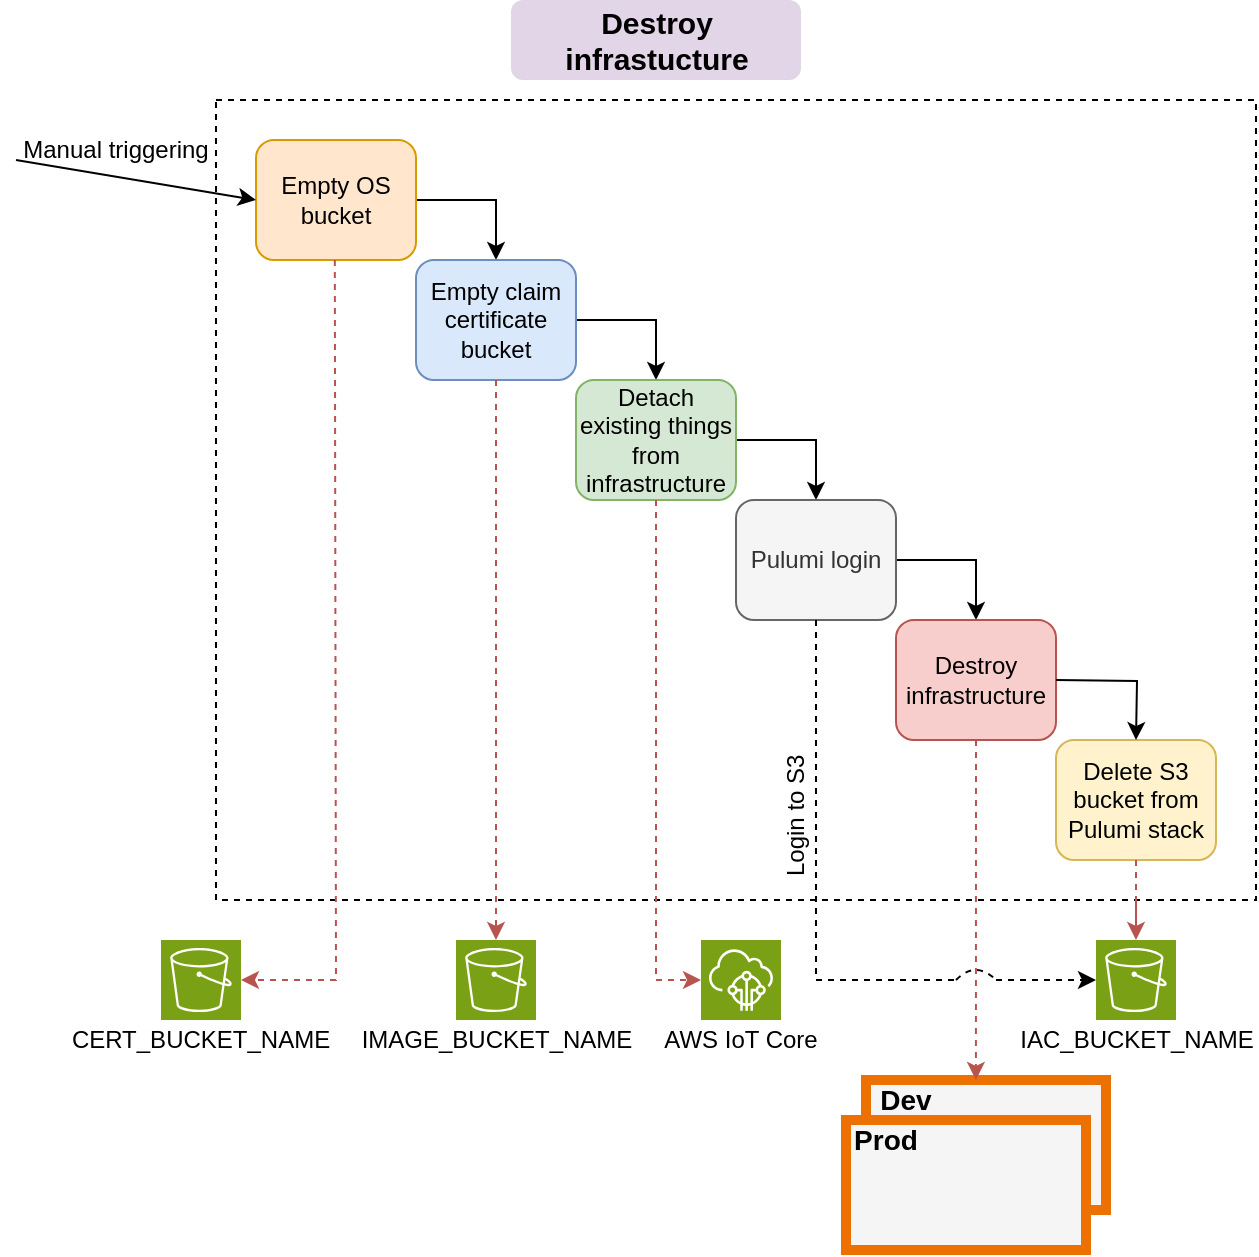 <mxfile version="22.0.2" type="device">
  <diagram id="RoFN31DEDuAoprLHtcjy" name="Page-1">
    <mxGraphModel dx="714" dy="418" grid="1" gridSize="10" guides="1" tooltips="1" connect="1" arrows="1" fold="1" page="0" pageScale="1" pageWidth="827" pageHeight="1169" math="0" shadow="0">
      <root>
        <mxCell id="0" />
        <mxCell id="1" parent="0" />
        <mxCell id="3Ych9QoQo4VoyjM5WHYG-4" value="" style="rounded=0;whiteSpace=wrap;html=1;fillColor=none;dashed=1;" parent="1" vertex="1">
          <mxGeometry x="140" y="210" width="520" height="400" as="geometry" />
        </mxCell>
        <mxCell id="NrXn7nHfLIqUMkxgtaWz-15" value="" style="edgeStyle=orthogonalEdgeStyle;rounded=0;orthogonalLoop=1;jettySize=auto;html=1;entryX=0.5;entryY=0;entryDx=0;entryDy=0;exitX=1;exitY=0.5;exitDx=0;exitDy=0;" parent="1" source="NrXn7nHfLIqUMkxgtaWz-2" target="NrXn7nHfLIqUMkxgtaWz-3" edge="1">
          <mxGeometry relative="1" as="geometry" />
        </mxCell>
        <mxCell id="NrXn7nHfLIqUMkxgtaWz-2" value="Empty OS bucket" style="rounded=1;whiteSpace=wrap;html=1;glass=0;fillColor=#ffe6cc;strokeColor=#d79b00;" parent="1" vertex="1">
          <mxGeometry x="160" y="230" width="80" height="60" as="geometry" />
        </mxCell>
        <mxCell id="NrXn7nHfLIqUMkxgtaWz-16" value="" style="edgeStyle=orthogonalEdgeStyle;rounded=0;orthogonalLoop=1;jettySize=auto;html=1;entryX=0.5;entryY=0;entryDx=0;entryDy=0;exitX=1;exitY=0.5;exitDx=0;exitDy=0;" parent="1" source="NrXn7nHfLIqUMkxgtaWz-3" target="NrXn7nHfLIqUMkxgtaWz-4" edge="1">
          <mxGeometry relative="1" as="geometry" />
        </mxCell>
        <mxCell id="NrXn7nHfLIqUMkxgtaWz-3" value="Empty claim certificate bucket" style="rounded=1;whiteSpace=wrap;html=1;fillColor=#dae8fc;strokeColor=#6c8ebf;" parent="1" vertex="1">
          <mxGeometry x="240" y="290" width="80" height="60" as="geometry" />
        </mxCell>
        <mxCell id="NrXn7nHfLIqUMkxgtaWz-17" value="" style="edgeStyle=orthogonalEdgeStyle;rounded=0;orthogonalLoop=1;jettySize=auto;html=1;entryX=0.5;entryY=0;entryDx=0;entryDy=0;exitX=1;exitY=0.5;exitDx=0;exitDy=0;" parent="1" source="NrXn7nHfLIqUMkxgtaWz-4" target="nbG1lQdYn0GSf7l4aML5-1" edge="1">
          <mxGeometry relative="1" as="geometry">
            <mxPoint x="400" y="440" as="targetPoint" />
          </mxGeometry>
        </mxCell>
        <mxCell id="NrXn7nHfLIqUMkxgtaWz-4" value="Detach existing things from infrastructure" style="rounded=1;whiteSpace=wrap;html=1;fillColor=#d5e8d4;strokeColor=#82b366;" parent="1" vertex="1">
          <mxGeometry x="320" y="350" width="80" height="60" as="geometry" />
        </mxCell>
        <mxCell id="3Ych9QoQo4VoyjM5WHYG-3" value="" style="edgeStyle=orthogonalEdgeStyle;rounded=0;orthogonalLoop=1;jettySize=auto;html=1;exitX=1;exitY=0.5;exitDx=0;exitDy=0;entryX=0.5;entryY=0;entryDx=0;entryDy=0;" parent="1" source="nbG1lQdYn0GSf7l4aML5-1" target="NrXn7nHfLIqUMkxgtaWz-7" edge="1">
          <mxGeometry relative="1" as="geometry" />
        </mxCell>
        <mxCell id="NrXn7nHfLIqUMkxgtaWz-7" value="Destroy infrastructure" style="rounded=1;whiteSpace=wrap;html=1;shadow=0;glass=0;sketch=0;fillColor=#f8cecc;strokeColor=#b85450;" parent="1" vertex="1">
          <mxGeometry x="480" y="470" width="80" height="60" as="geometry" />
        </mxCell>
        <mxCell id="3Ych9QoQo4VoyjM5WHYG-5" value="Destroy infrastucture" style="text;html=1;fillColor=#e1d5e7;align=center;verticalAlign=middle;whiteSpace=wrap;rounded=1;dashed=1;fontStyle=1;fontSize=15;strokeColor=none;gradientColor=none;gradientDirection=south;" parent="1" vertex="1">
          <mxGeometry x="287.5" y="160" width="145" height="40" as="geometry" />
        </mxCell>
        <mxCell id="nbG1lQdYn0GSf7l4aML5-1" value="Pulumi login" style="rounded=1;whiteSpace=wrap;html=1;fillColor=#f5f5f5;strokeColor=#666666;fontColor=#333333;" parent="1" vertex="1">
          <mxGeometry x="400" y="410" width="80" height="60" as="geometry" />
        </mxCell>
        <mxCell id="DsLAnTrM9-Dr5WAAFjHc-1" value="" style="endArrow=classic;html=1;rounded=0;entryX=0;entryY=0.5;entryDx=0;entryDy=0;" parent="1" target="NrXn7nHfLIqUMkxgtaWz-2" edge="1">
          <mxGeometry width="50" height="50" relative="1" as="geometry">
            <mxPoint x="40" y="240" as="sourcePoint" />
            <mxPoint x="420" y="310" as="targetPoint" />
          </mxGeometry>
        </mxCell>
        <mxCell id="DsLAnTrM9-Dr5WAAFjHc-2" value="Manual triggering" style="text;html=1;strokeColor=none;fillColor=none;align=center;verticalAlign=middle;whiteSpace=wrap;rounded=0;" parent="1" vertex="1">
          <mxGeometry x="40" y="220" width="100" height="30" as="geometry" />
        </mxCell>
        <mxCell id="5Am2gnvH7Y_rCSVh9jk8-1" value="" style="rounded=0;whiteSpace=wrap;html=1;fillColor=#f5f5f5;fontColor=#333333;strokeColor=#ED7100;strokeWidth=5;" parent="1" vertex="1">
          <mxGeometry x="465" y="700" width="120" height="65" as="geometry" />
        </mxCell>
        <mxCell id="5Am2gnvH7Y_rCSVh9jk8-2" value="" style="rounded=0;whiteSpace=wrap;html=1;fillColor=#f5f5f5;fontColor=#333333;strokeColor=#ED7100;strokeWidth=5;" parent="1" vertex="1">
          <mxGeometry x="455" y="720" width="120" height="65" as="geometry" />
        </mxCell>
        <mxCell id="5Am2gnvH7Y_rCSVh9jk8-3" value="Prod" style="text;html=1;strokeColor=none;fillColor=none;align=center;verticalAlign=middle;whiteSpace=wrap;rounded=0;fontSize=14;fontStyle=1;fontColor=#000000;" parent="1" vertex="1">
          <mxGeometry x="455" y="720" width="40" height="20" as="geometry" />
        </mxCell>
        <mxCell id="5Am2gnvH7Y_rCSVh9jk8-4" value="Dev" style="text;html=1;strokeColor=none;fillColor=none;align=center;verticalAlign=middle;whiteSpace=wrap;rounded=0;fontSize=14;fontStyle=1;fontColor=#000000;" parent="1" vertex="1">
          <mxGeometry x="465" y="700" width="40" height="20" as="geometry" />
        </mxCell>
        <mxCell id="5Am2gnvH7Y_rCSVh9jk8-5" value="" style="endArrow=classic;html=1;rounded=0;exitX=0.5;exitY=1;exitDx=0;exitDy=0;entryX=0.458;entryY=0;entryDx=0;entryDy=0;dashed=1;entryPerimeter=0;fillColor=#f8cecc;strokeColor=#b85450;" parent="1" source="NrXn7nHfLIqUMkxgtaWz-7" target="5Am2gnvH7Y_rCSVh9jk8-1" edge="1">
          <mxGeometry width="50" height="50" relative="1" as="geometry">
            <mxPoint x="100" y="280" as="sourcePoint" />
            <mxPoint x="100" y="398" as="targetPoint" />
          </mxGeometry>
        </mxCell>
        <mxCell id="5Am2gnvH7Y_rCSVh9jk8-6" value="" style="sketch=0;points=[[0,0,0],[0.25,0,0],[0.5,0,0],[0.75,0,0],[1,0,0],[0,1,0],[0.25,1,0],[0.5,1,0],[0.75,1,0],[1,1,0],[0,0.25,0],[0,0.5,0],[0,0.75,0],[1,0.25,0],[1,0.5,0],[1,0.75,0]];outlineConnect=0;fontColor=#232F3E;fillColor=#7AA116;strokeColor=#ffffff;dashed=0;verticalLabelPosition=bottom;verticalAlign=top;align=center;html=1;fontSize=12;fontStyle=0;aspect=fixed;shape=mxgraph.aws4.resourceIcon;resIcon=mxgraph.aws4.s3;" parent="1" vertex="1">
          <mxGeometry x="112.5" y="630" width="40" height="40" as="geometry" />
        </mxCell>
        <mxCell id="5Am2gnvH7Y_rCSVh9jk8-7" value="CERT_BUCKET_NAME" style="text;html=1;strokeColor=none;fillColor=none;align=center;verticalAlign=middle;whiteSpace=wrap;rounded=0;" parent="1" vertex="1">
          <mxGeometry x="90" y="670" width="85" height="20" as="geometry" />
        </mxCell>
        <mxCell id="5Am2gnvH7Y_rCSVh9jk8-10" value="" style="sketch=0;points=[[0,0,0],[0.25,0,0],[0.5,0,0],[0.75,0,0],[1,0,0],[0,1,0],[0.25,1,0],[0.5,1,0],[0.75,1,0],[1,1,0],[0,0.25,0],[0,0.5,0],[0,0.75,0],[1,0.25,0],[1,0.5,0],[1,0.75,0]];outlineConnect=0;fontColor=#232F3E;fillColor=#7AA116;strokeColor=#ffffff;dashed=0;verticalLabelPosition=bottom;verticalAlign=top;align=center;html=1;fontSize=12;fontStyle=0;aspect=fixed;shape=mxgraph.aws4.resourceIcon;resIcon=mxgraph.aws4.s3;" parent="1" vertex="1">
          <mxGeometry x="580" y="630" width="40" height="40" as="geometry" />
        </mxCell>
        <mxCell id="5Am2gnvH7Y_rCSVh9jk8-11" value="IAC_BUCKET_NAME" style="text;html=1;strokeColor=none;fillColor=none;align=center;verticalAlign=middle;whiteSpace=wrap;rounded=0;" parent="1" vertex="1">
          <mxGeometry x="557.5" y="670" width="85" height="20" as="geometry" />
        </mxCell>
        <mxCell id="KnWbLHVdXCQX2Vla63T6-1" value="Delete S3 bucket from Pulumi stack" style="rounded=1;whiteSpace=wrap;html=1;shadow=0;glass=0;sketch=0;fillColor=#fff2cc;strokeColor=#d6b656;" vertex="1" parent="1">
          <mxGeometry x="560" y="530" width="80" height="60" as="geometry" />
        </mxCell>
        <mxCell id="KnWbLHVdXCQX2Vla63T6-2" value="" style="endArrow=classic;html=1;rounded=0;exitX=0.5;exitY=1;exitDx=0;exitDy=0;dashed=1;fillColor=#f8cecc;strokeColor=#b85450;" edge="1" parent="1" source="KnWbLHVdXCQX2Vla63T6-1">
          <mxGeometry width="50" height="50" relative="1" as="geometry">
            <mxPoint x="530" y="540" as="sourcePoint" />
            <mxPoint x="600" y="630" as="targetPoint" />
            <Array as="points">
              <mxPoint x="600" y="630" />
              <mxPoint x="600" y="610" />
            </Array>
          </mxGeometry>
        </mxCell>
        <mxCell id="KnWbLHVdXCQX2Vla63T6-3" value="" style="edgeStyle=orthogonalEdgeStyle;rounded=0;orthogonalLoop=1;jettySize=auto;html=1;exitX=1;exitY=0.5;exitDx=0;exitDy=0;entryX=0.5;entryY=0;entryDx=0;entryDy=0;" edge="1" parent="1">
          <mxGeometry relative="1" as="geometry">
            <mxPoint x="560" y="500" as="sourcePoint" />
            <mxPoint x="600" y="530" as="targetPoint" />
          </mxGeometry>
        </mxCell>
        <mxCell id="KnWbLHVdXCQX2Vla63T6-4" value="" style="endArrow=classic;html=1;rounded=0;exitX=0.5;exitY=1;exitDx=0;exitDy=0;entryX=1;entryY=0.5;entryDx=0;entryDy=0;dashed=1;entryPerimeter=0;fillColor=#f8cecc;strokeColor=#b85450;" edge="1" parent="1" target="5Am2gnvH7Y_rCSVh9jk8-6">
          <mxGeometry width="50" height="50" relative="1" as="geometry">
            <mxPoint x="199.41" y="290" as="sourcePoint" />
            <mxPoint x="199.41" y="630" as="targetPoint" />
            <Array as="points">
              <mxPoint x="200" y="650" />
            </Array>
          </mxGeometry>
        </mxCell>
        <mxCell id="KnWbLHVdXCQX2Vla63T6-5" value="" style="endArrow=classic;html=1;rounded=0;exitX=0.5;exitY=1;exitDx=0;exitDy=0;entryX=0.5;entryY=0;entryDx=0;entryDy=0;dashed=1;entryPerimeter=0;fillColor=#f8cecc;strokeColor=#b85450;" edge="1" parent="1" source="NrXn7nHfLIqUMkxgtaWz-3" target="KnWbLHVdXCQX2Vla63T6-6">
          <mxGeometry width="50" height="50" relative="1" as="geometry">
            <mxPoint x="279.5" y="350" as="sourcePoint" />
            <mxPoint x="279.5" y="690" as="targetPoint" />
          </mxGeometry>
        </mxCell>
        <mxCell id="KnWbLHVdXCQX2Vla63T6-6" value="" style="sketch=0;points=[[0,0,0],[0.25,0,0],[0.5,0,0],[0.75,0,0],[1,0,0],[0,1,0],[0.25,1,0],[0.5,1,0],[0.75,1,0],[1,1,0],[0,0.25,0],[0,0.5,0],[0,0.75,0],[1,0.25,0],[1,0.5,0],[1,0.75,0]];outlineConnect=0;fontColor=#232F3E;fillColor=#7AA116;strokeColor=#ffffff;dashed=0;verticalLabelPosition=bottom;verticalAlign=top;align=center;html=1;fontSize=12;fontStyle=0;aspect=fixed;shape=mxgraph.aws4.resourceIcon;resIcon=mxgraph.aws4.s3;" vertex="1" parent="1">
          <mxGeometry x="260" y="630" width="40" height="40" as="geometry" />
        </mxCell>
        <mxCell id="KnWbLHVdXCQX2Vla63T6-7" value="IMAGE_BUCKET_NAME" style="text;html=1;strokeColor=none;fillColor=none;align=center;verticalAlign=middle;whiteSpace=wrap;rounded=0;" vertex="1" parent="1">
          <mxGeometry x="237.5" y="670" width="85" height="20" as="geometry" />
        </mxCell>
        <mxCell id="KnWbLHVdXCQX2Vla63T6-8" value="" style="sketch=0;points=[[0,0,0],[0.25,0,0],[0.5,0,0],[0.75,0,0],[1,0,0],[0,1,0],[0.25,1,0],[0.5,1,0],[0.75,1,0],[1,1,0],[0,0.25,0],[0,0.5,0],[0,0.75,0],[1,0.25,0],[1,0.5,0],[1,0.75,0]];outlineConnect=0;fontColor=#232F3E;fillColor=#7AA116;strokeColor=#ffffff;dashed=0;verticalLabelPosition=bottom;verticalAlign=top;align=center;html=1;fontSize=12;fontStyle=0;aspect=fixed;shape=mxgraph.aws4.resourceIcon;resIcon=mxgraph.aws4.iot_core;" vertex="1" parent="1">
          <mxGeometry x="382.5" y="630" width="40" height="40" as="geometry" />
        </mxCell>
        <mxCell id="KnWbLHVdXCQX2Vla63T6-9" value="AWS IoT Core" style="text;html=1;strokeColor=none;fillColor=none;align=center;verticalAlign=middle;whiteSpace=wrap;rounded=0;" vertex="1" parent="1">
          <mxGeometry x="360" y="670" width="85" height="20" as="geometry" />
        </mxCell>
        <mxCell id="KnWbLHVdXCQX2Vla63T6-10" value="" style="endArrow=classic;html=1;rounded=0;exitX=0.5;exitY=1;exitDx=0;exitDy=0;entryX=0;entryY=0.5;entryDx=0;entryDy=0;dashed=1;entryPerimeter=0;fillColor=#f8cecc;strokeColor=#b85450;" edge="1" parent="1" source="NrXn7nHfLIqUMkxgtaWz-4" target="KnWbLHVdXCQX2Vla63T6-8">
          <mxGeometry width="50" height="50" relative="1" as="geometry">
            <mxPoint x="290" y="360" as="sourcePoint" />
            <mxPoint x="290" y="640" as="targetPoint" />
            <Array as="points">
              <mxPoint x="360" y="650" />
            </Array>
          </mxGeometry>
        </mxCell>
        <mxCell id="KnWbLHVdXCQX2Vla63T6-12" value="" style="endArrow=none;html=1;rounded=0;exitX=0.5;exitY=1;exitDx=0;exitDy=0;dashed=1;endFill=0;" edge="1" parent="1" source="nbG1lQdYn0GSf7l4aML5-1">
          <mxGeometry width="50" height="50" relative="1" as="geometry">
            <mxPoint x="370" y="420" as="sourcePoint" />
            <mxPoint x="510" y="650" as="targetPoint" />
            <Array as="points">
              <mxPoint x="440" y="650" />
            </Array>
          </mxGeometry>
        </mxCell>
        <mxCell id="KnWbLHVdXCQX2Vla63T6-13" value="" style="curved=1;endArrow=none;html=1;rounded=0;endFill=0;dashed=1;" edge="1" parent="1">
          <mxGeometry width="50" height="50" relative="1" as="geometry">
            <mxPoint x="510" y="650" as="sourcePoint" />
            <mxPoint x="530" y="650" as="targetPoint" />
            <Array as="points">
              <mxPoint x="520" y="640" />
            </Array>
          </mxGeometry>
        </mxCell>
        <mxCell id="KnWbLHVdXCQX2Vla63T6-15" value="" style="endArrow=classic;html=1;rounded=0;entryX=0;entryY=0.5;entryDx=0;entryDy=0;entryPerimeter=0;dashed=1;" edge="1" parent="1" target="5Am2gnvH7Y_rCSVh9jk8-10">
          <mxGeometry width="50" height="50" relative="1" as="geometry">
            <mxPoint x="530" y="650" as="sourcePoint" />
            <mxPoint x="400" y="600" as="targetPoint" />
          </mxGeometry>
        </mxCell>
        <mxCell id="KnWbLHVdXCQX2Vla63T6-16" value="Login to S3" style="text;html=1;strokeColor=none;fillColor=none;align=left;verticalAlign=middle;whiteSpace=wrap;rounded=0;rotation=-90;" vertex="1" parent="1">
          <mxGeometry x="370" y="530" width="120" height="20" as="geometry" />
        </mxCell>
      </root>
    </mxGraphModel>
  </diagram>
</mxfile>
